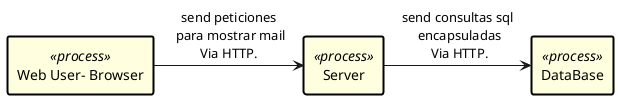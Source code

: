 @startuml
!define RECTANGLE class
skinparam rectangle {
  BackgroundColor LightYellow
  BorderColor Black
  BorderThickness 2
  FontColor Black
}
rectangle "Web User- Browser" as ProcesoA <<process>>
rectangle "Server" as ProcesoB <<process>>
rectangle "DataBase" as ProcesoC <<process>>

ProcesoA -right-> ProcesoB: send peticiones\n para mostrar mail\nVia HTTP.
ProcesoB -right-> ProcesoC: send consultas sql\n encapsuladas\n Via HTTP.

@enduml